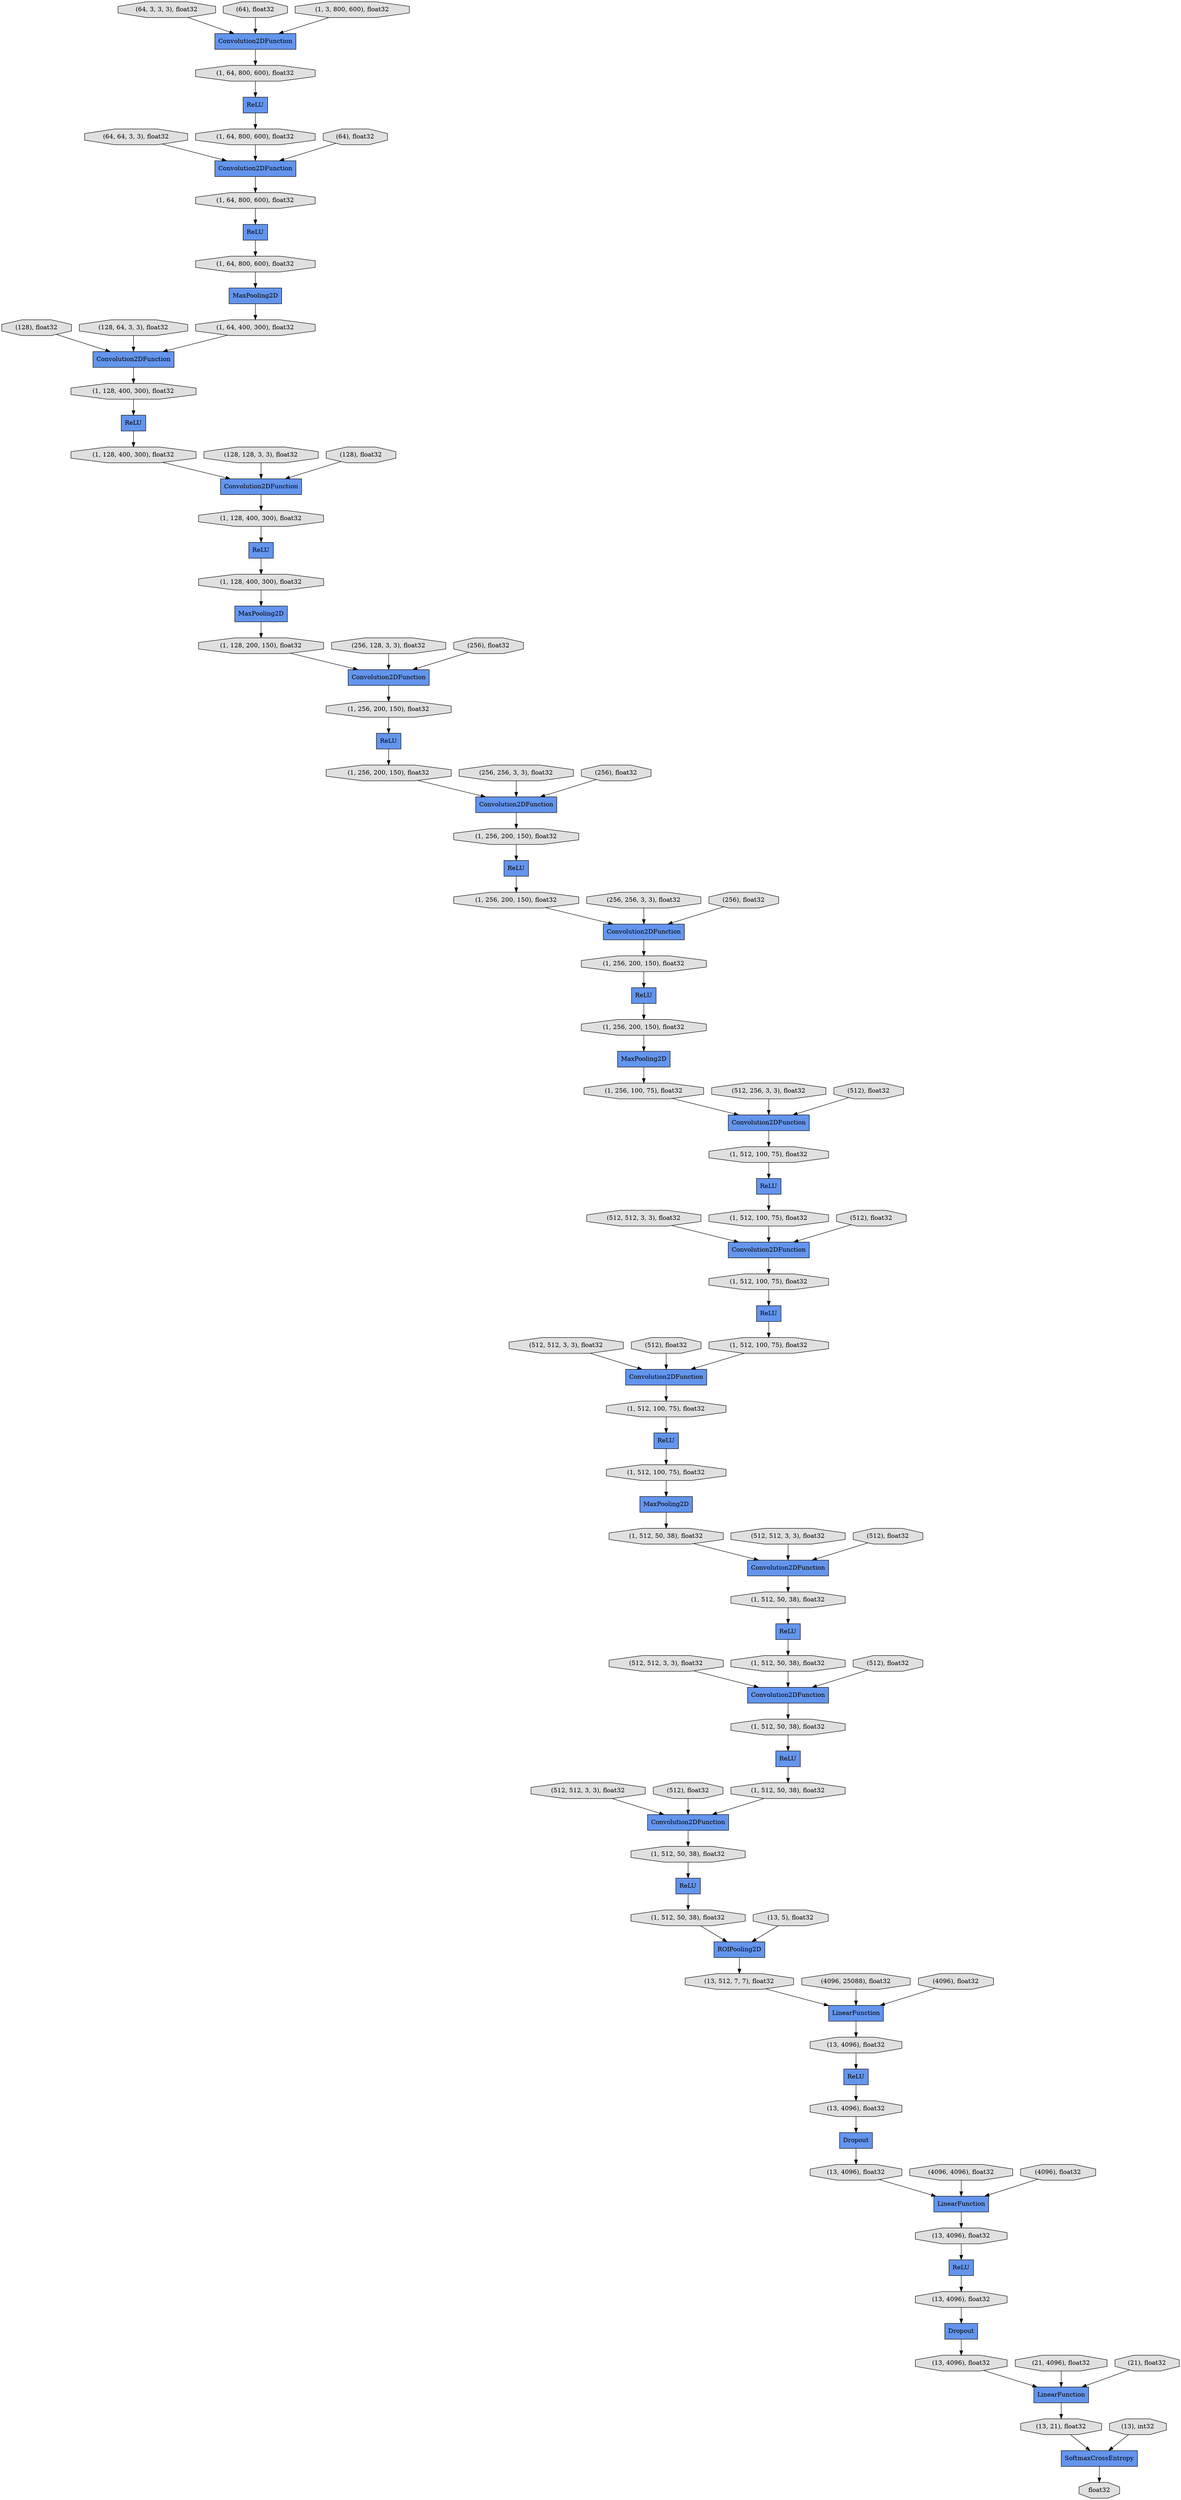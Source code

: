 digraph graphname{rankdir=TB;139751854375056 [shape="octagon",style="filled",fillcolor="#E0E0E0",label="float32"];139751854375120 [shape="record",style="filled",fillcolor="#6495ED",label="SoftmaxCrossEntropy"];139751854375184 [shape="record",style="filled",fillcolor="#6495ED",label="LinearFunction"];139751848526160 [shape="record",style="filled",fillcolor="#6495ED",label="Convolution2DFunction"];139751928771984 [shape="octagon",style="filled",fillcolor="#E0E0E0",label="(64, 3, 3, 3), float32"];139751854375312 [shape="octagon",style="filled",fillcolor="#E0E0E0",label="(13, 4096), float32"];139751928816080 [shape="octagon",style="filled",fillcolor="#E0E0E0",label="(512, 512, 3, 3), float32"];139751854375440 [shape="octagon",style="filled",fillcolor="#E0E0E0",label="(13, 21), float32"];139751928816208 [shape="octagon",style="filled",fillcolor="#E0E0E0",label="(512), float32"];139751853488912 [shape="octagon",style="filled",fillcolor="#E0E0E0",label="(13, 512, 7, 7), float32"];139751928816272 [shape="record",style="filled",fillcolor="#6495ED",label="MaxPooling2D"];139751840629584 [shape="octagon",style="filled",fillcolor="#E0E0E0",label="(1, 512, 50, 38), float32"];139751928815760 [shape="octagon",style="filled",fillcolor="#E0E0E0",label="(512, 512, 3, 3), float32"];139751840629648 [shape="octagon",style="filled",fillcolor="#E0E0E0",label="(1, 512, 50, 38), float32"];139751854375888 [shape="record",style="filled",fillcolor="#6495ED",label="Dropout"];139751929011024 [shape="octagon",style="filled",fillcolor="#E0E0E0",label="(1, 256, 100, 75), float32"];139751854375952 [shape="octagon",style="filled",fillcolor="#E0E0E0",label="(13, 4096), float32"];139751928817168 [shape="record",style="filled",fillcolor="#6495ED",label="ReLU"];139751928816784 [shape="octagon",style="filled",fillcolor="#E0E0E0",label="(512, 512, 3, 3), float32"];139751854376144 [shape="octagon",style="filled",fillcolor="#E0E0E0",label="(13, 4096), float32"];139751840628944 [shape="octagon",style="filled",fillcolor="#E0E0E0",label="(1, 512, 50, 38), float32"];139751928816912 [shape="octagon",style="filled",fillcolor="#E0E0E0",label="(512), float32"];139751840630096 [shape="octagon",style="filled",fillcolor="#E0E0E0",label="(1, 512, 50, 38), float32"];139751928817104 [shape="octagon",style="filled",fillcolor="#E0E0E0",label="(512, 512, 3, 3), float32"];139751928817232 [shape="octagon",style="filled",fillcolor="#E0E0E0",label="(512), float32"];139751848527376 [shape="octagon",style="filled",fillcolor="#E0E0E0",label="(1, 512, 100, 75), float32"];139751848527440 [shape="octagon",style="filled",fillcolor="#E0E0E0",label="(1, 512, 50, 38), float32"];139751848526096 [shape="octagon",style="filled",fillcolor="#E0E0E0",label="(1, 512, 100, 75), float32"];139751848527568 [shape="record",style="filled",fillcolor="#6495ED",label="Convolution2DFunction"];139751849712912 [shape="octagon",style="filled",fillcolor="#E0E0E0",label="(1, 128, 400, 300), float32"];139751840629264 [shape="record",style="filled",fillcolor="#6495ED",label="Convolution2DFunction"];139751849712656 [shape="record",style="filled",fillcolor="#6495ED",label="Convolution2DFunction"];139751928772304 [shape="octagon",style="filled",fillcolor="#E0E0E0",label="(64, 64, 3, 3), float32"];139751840629008 [shape="record",style="filled",fillcolor="#6495ED",label="Convolution2DFunction"];139751854377552 [shape="octagon",style="filled",fillcolor="#E0E0E0",label="(13, 4096), float32"];139751928772368 [shape="record",style="filled",fillcolor="#6495ED",label="ReLU"];139751928818384 [shape="octagon",style="filled",fillcolor="#E0E0E0",label="(4096, 25088), float32"];139751928818512 [shape="octagon",style="filled",fillcolor="#E0E0E0",label="(4096), float32"];139751928818640 [shape="octagon",style="filled",fillcolor="#E0E0E0",label="(4096, 4096), float32"];139751928818768 [shape="octagon",style="filled",fillcolor="#E0E0E0",label="(4096), float32"];139751848526352 [shape="octagon",style="filled",fillcolor="#E0E0E0",label="(1, 512, 50, 38), float32"];139751853489360 [shape="record",style="filled",fillcolor="#6495ED",label="Dropout"];139751928772496 [shape="record",style="filled",fillcolor="#6495ED",label="MaxPooling2D"];139751849135568 [shape="record",style="filled",fillcolor="#6495ED",label="Convolution2DFunction"];139751840629328 [shape="octagon",style="filled",fillcolor="#E0E0E0",label="(1, 512, 50, 38), float32"];139751854376464 [shape="record",style="filled",fillcolor="#6495ED",label="ReLU"];139751928816144 [shape="record",style="filled",fillcolor="#6495ED",label="ReLU"];139751848433360 [shape="record",style="filled",fillcolor="#6495ED",label="Convolution2DFunction"];139751854378896 [shape="octagon",style="filled",fillcolor="#E0E0E0",label="(13), int32"];139751929011408 [shape="octagon",style="filled",fillcolor="#E0E0E0",label="(1, 512, 100, 75), float32"];139751928815824 [shape="record",style="filled",fillcolor="#6495ED",label="ReLU"];139751854378960 [shape="octagon",style="filled",fillcolor="#E0E0E0",label="(13, 4096), float32"];139751849709712 [shape="octagon",style="filled",fillcolor="#E0E0E0",label="(1, 64, 800, 600), float32"];139751929011600 [shape="octagon",style="filled",fillcolor="#E0E0E0",label="(1, 256, 200, 150), float32"];139752435405200 [shape="record",style="filled",fillcolor="#6495ED",label="ReLU"];139751929010256 [shape="record",style="filled",fillcolor="#6495ED",label="Convolution2DFunction"];139751849710416 [shape="octagon",style="filled",fillcolor="#E0E0E0",label="(1, 128, 400, 300), float32"];139751848432528 [shape="octagon",style="filled",fillcolor="#E0E0E0",label="(1, 64, 800, 600), float32"];139751928816464 [shape="octagon",style="filled",fillcolor="#E0E0E0",label="(512, 512, 3, 3), float32"];139751849712208 [shape="octagon",style="filled",fillcolor="#E0E0E0",label="(1, 128, 400, 300), float32"];139751928772816 [shape="octagon",style="filled",fillcolor="#E0E0E0",label="(128), float32"];139751847867728 [shape="record",style="filled",fillcolor="#6495ED",label="ROIPooling2D"];139751928816528 [shape="record",style="filled",fillcolor="#6495ED",label="ReLU"];139751929009552 [shape="octagon",style="filled",fillcolor="#E0E0E0",label="(1, 512, 100, 75), float32"];139751848433552 [shape="octagon",style="filled",fillcolor="#E0E0E0",label="(1, 64, 800, 600), float32"];139751928772048 [shape="record",style="filled",fillcolor="#6495ED",label="ReLU"];139751928772112 [shape="octagon",style="filled",fillcolor="#E0E0E0",label="(64), float32"];139753167517968 [shape="octagon",style="filled",fillcolor="#E0E0E0",label="(128, 64, 3, 3), float32"];139751929009808 [shape="octagon",style="filled",fillcolor="#E0E0E0",label="(1, 256, 200, 150), float32"];139751929009872 [shape="octagon",style="filled",fillcolor="#E0E0E0",label="(1, 256, 200, 150), float32"];139751928816592 [shape="octagon",style="filled",fillcolor="#E0E0E0",label="(512), float32"];139751929009936 [shape="octagon",style="filled",fillcolor="#E0E0E0",label="(1, 512, 100, 75), float32"];139751928815888 [shape="octagon",style="filled",fillcolor="#E0E0E0",label="(512), float32"];139751928772432 [shape="octagon",style="filled",fillcolor="#E0E0E0",label="(64), float32"];139751849711504 [shape="octagon",style="filled",fillcolor="#E0E0E0",label="(1, 64, 400, 300), float32"];139751929010128 [shape="octagon",style="filled",fillcolor="#E0E0E0",label="(1, 256, 200, 150), float32"];139751853488144 [shape="record",style="filled",fillcolor="#6495ED",label="ReLU"];139751853488208 [shape="octagon",style="filled",fillcolor="#E0E0E0",label="(13, 4096), float32"];139751929010320 [shape="record",style="filled",fillcolor="#6495ED",label="Convolution2DFunction"];139751929010384 [shape="record",style="filled",fillcolor="#6495ED",label="Convolution2DFunction"];139751929010448 [shape="octagon",style="filled",fillcolor="#E0E0E0",label="(1, 128, 200, 150), float32"];139751928773008 [shape="octagon",style="filled",fillcolor="#E0E0E0",label="(128, 128, 3, 3), float32"];139751955986896 [shape="octagon",style="filled",fillcolor="#E0E0E0",label="(21, 4096), float32"];139751928773136 [shape="octagon",style="filled",fillcolor="#E0E0E0",label="(128), float32"];139751955987024 [shape="octagon",style="filled",fillcolor="#E0E0E0",label="(21), float32"];139751929010832 [shape="octagon",style="filled",fillcolor="#E0E0E0",label="(1, 256, 200, 150), float32"];139751848434384 [shape="octagon",style="filled",fillcolor="#E0E0E0",label="(1, 64, 800, 600), float32"];139751928773072 [shape="record",style="filled",fillcolor="#6495ED",label="ReLU"];139751928773392 [shape="octagon",style="filled",fillcolor="#E0E0E0",label="(256, 128, 3, 3), float32"];139751928773456 [shape="record",style="filled",fillcolor="#6495ED",label="ReLU"];139751854376080 [shape="record",style="filled",fillcolor="#6495ED",label="LinearFunction"];139751928773520 [shape="octagon",style="filled",fillcolor="#E0E0E0",label="(256), float32"];139751848435536 [shape="octagon",style="filled",fillcolor="#E0E0E0",label="(1, 3, 800, 600), float32"];139751853489168 [shape="record",style="filled",fillcolor="#6495ED",label="LinearFunction"];139751928773712 [shape="octagon",style="filled",fillcolor="#E0E0E0",label="(256, 256, 3, 3), float32"];139751928773776 [shape="record",style="filled",fillcolor="#6495ED",label="ReLU"];139751928773840 [shape="octagon",style="filled",fillcolor="#E0E0E0",label="(256), float32"];139751928816848 [shape="record",style="filled",fillcolor="#6495ED",label="ReLU"];139751929011472 [shape="record",style="filled",fillcolor="#6495ED",label="Convolution2DFunction"];139751929011536 [shape="octagon",style="filled",fillcolor="#E0E0E0",label="(1, 256, 200, 150), float32"];139751928774032 [shape="octagon",style="filled",fillcolor="#E0E0E0",label="(256, 256, 3, 3), float32"];139751928774096 [shape="record",style="filled",fillcolor="#6495ED",label="ReLU"];139751928773200 [shape="record",style="filled",fillcolor="#6495ED",label="MaxPooling2D"];139751928774160 [shape="octagon",style="filled",fillcolor="#E0E0E0",label="(256), float32"];139751928774224 [shape="record",style="filled",fillcolor="#6495ED",label="MaxPooling2D"];139751849710928 [shape="record",style="filled",fillcolor="#6495ED",label="Convolution2DFunction"];139751848527120 [shape="octagon",style="filled",fillcolor="#E0E0E0",label="(1, 512, 100, 75), float32"];139751848433424 [shape="record",style="filled",fillcolor="#6495ED",label="Convolution2DFunction"];139751849136080 [shape="octagon",style="filled",fillcolor="#E0E0E0",label="(1, 128, 400, 300), float32"];139751928774416 [shape="octagon",style="filled",fillcolor="#E0E0E0",label="(512, 256, 3, 3), float32"];139751928774480 [shape="record",style="filled",fillcolor="#6495ED",label="ReLU"];139751928774544 [shape="octagon",style="filled",fillcolor="#E0E0E0",label="(512), float32"];139751853487440 [shape="octagon",style="filled",fillcolor="#E0E0E0",label="(13, 5), float32"];139751928818768 -> 139751854376080;139751928773072 -> 139751849136080;139751928772112 -> 139751848433360;139751928815824 -> 139751848526096;139751928816912 -> 139751840629008;139751854376080 -> 139751854377552;139751928817168 -> 139751840629648;139751848527440 -> 139751928816528;139751928774096 -> 139751929010832;139751853488912 -> 139751853489168;139752435405200 -> 139751849712208;139751928816080 -> 139751848527568;139751928818384 -> 139751853489168;139751840629264 -> 139751840630096;139751849135568 -> 139751929011536;139751849712656 -> 139751849712912;139751854378896 -> 139751854375120;139751848527376 -> 139751928816144;139751840629648 -> 139751847867728;139751847867728 -> 139751853488912;139751928772816 -> 139751849710928;139751849710928 -> 139751849710416;139751848527568 -> 139751848527376;139751929011536 -> 139751928773456;139751928773840 -> 139751929011472;139751955987024 -> 139751854375184;139751854375312 -> 139751854376080;139751929010256 -> 139751929009552;139751854376464 -> 139751854376144;139751928815760 -> 139751929010256;139751848527120 -> 139751928816272;139751928815888 -> 139751929010256;139751928816208 -> 139751848527568;139751928816528 -> 139751840628944;139751854376144 -> 139751854375888;139751853488208 -> 139751853488144;139751929010384 -> 139751929009936;139751929009552 -> 139751928815824;139751928774160 -> 139751929010320;139751840630096 -> 139751928817168;139751928774416 -> 139751929010384;139751928774480 -> 139751929011408;139751955986896 -> 139751854375184;139751848433360 -> 139751848434384;139751849712912 -> 139751928773072;139751929009872 -> 139751929011472;139751849712208 -> 139751849712656;139753167517968 -> 139751849710928;139751840629008 -> 139751840629584;139751928773392 -> 139751849135568;139751928773200 -> 139751929010448;139751928816592 -> 139751848526160;139751928772432 -> 139751848433424;139751853489168 -> 139751853488208;139751854375120 -> 139751854375056;139751849136080 -> 139751928773200;139751849710416 -> 139752435405200;139751928816272 -> 139751848526352;139751929009808 -> 139751928773776;139751928817104 -> 139751840629264;139751848433424 -> 139751848432528;139751928773136 -> 139751849712656;139751929010128 -> 139751928774096;139751854378960 -> 139751854375184;139751854375184 -> 139751854375440;139751928772048 -> 139751848433552;139751928774032 -> 139751929010320;139751929011472 -> 139751929009808;139751854375952 -> 139751853489360;139751928816848 -> 139751840629328;139751928772496 -> 139751849711504;139751928771984 -> 139751848433360;139751928774224 -> 139751929011024;139751840629328 -> 139751840629264;139751854375888 -> 139751854378960;139751928772304 -> 139751848433424;139751928818640 -> 139751854376080;139751929011600 -> 139751929010320;139751929010320 -> 139751929010128;139751854375440 -> 139751854375120;139751848526096 -> 139751848527568;139751849709712 -> 139751928772496;139751848434384 -> 139751928772048;139751853487440 -> 139751847867728;139751928818512 -> 139751853489168;139751848526160 -> 139751848527440;139751928817232 -> 139751840629264;139751854377552 -> 139751854376464;139751928773776 -> 139751929011600;139751928772368 -> 139751849709712;139751848526352 -> 139751848526160;139751928816464 -> 139751848526160;139751929011408 -> 139751929010256;139751848435536 -> 139751848433360;139751929009936 -> 139751928774480;139751929010448 -> 139751849135568;139751929010832 -> 139751928774224;139751929011024 -> 139751929010384;139751928773520 -> 139751849135568;139751928773712 -> 139751929011472;139751928774544 -> 139751929010384;139751928773008 -> 139751849712656;139751928773456 -> 139751929009872;139751849711504 -> 139751849710928;139751848433552 -> 139751848433424;139751848432528 -> 139751928772368;139751853489360 -> 139751854375312;139751928816144 -> 139751848527120;139751853488144 -> 139751854375952;139751840628944 -> 139751840629008;139751928816784 -> 139751840629008;139751840629584 -> 139751928816848;}